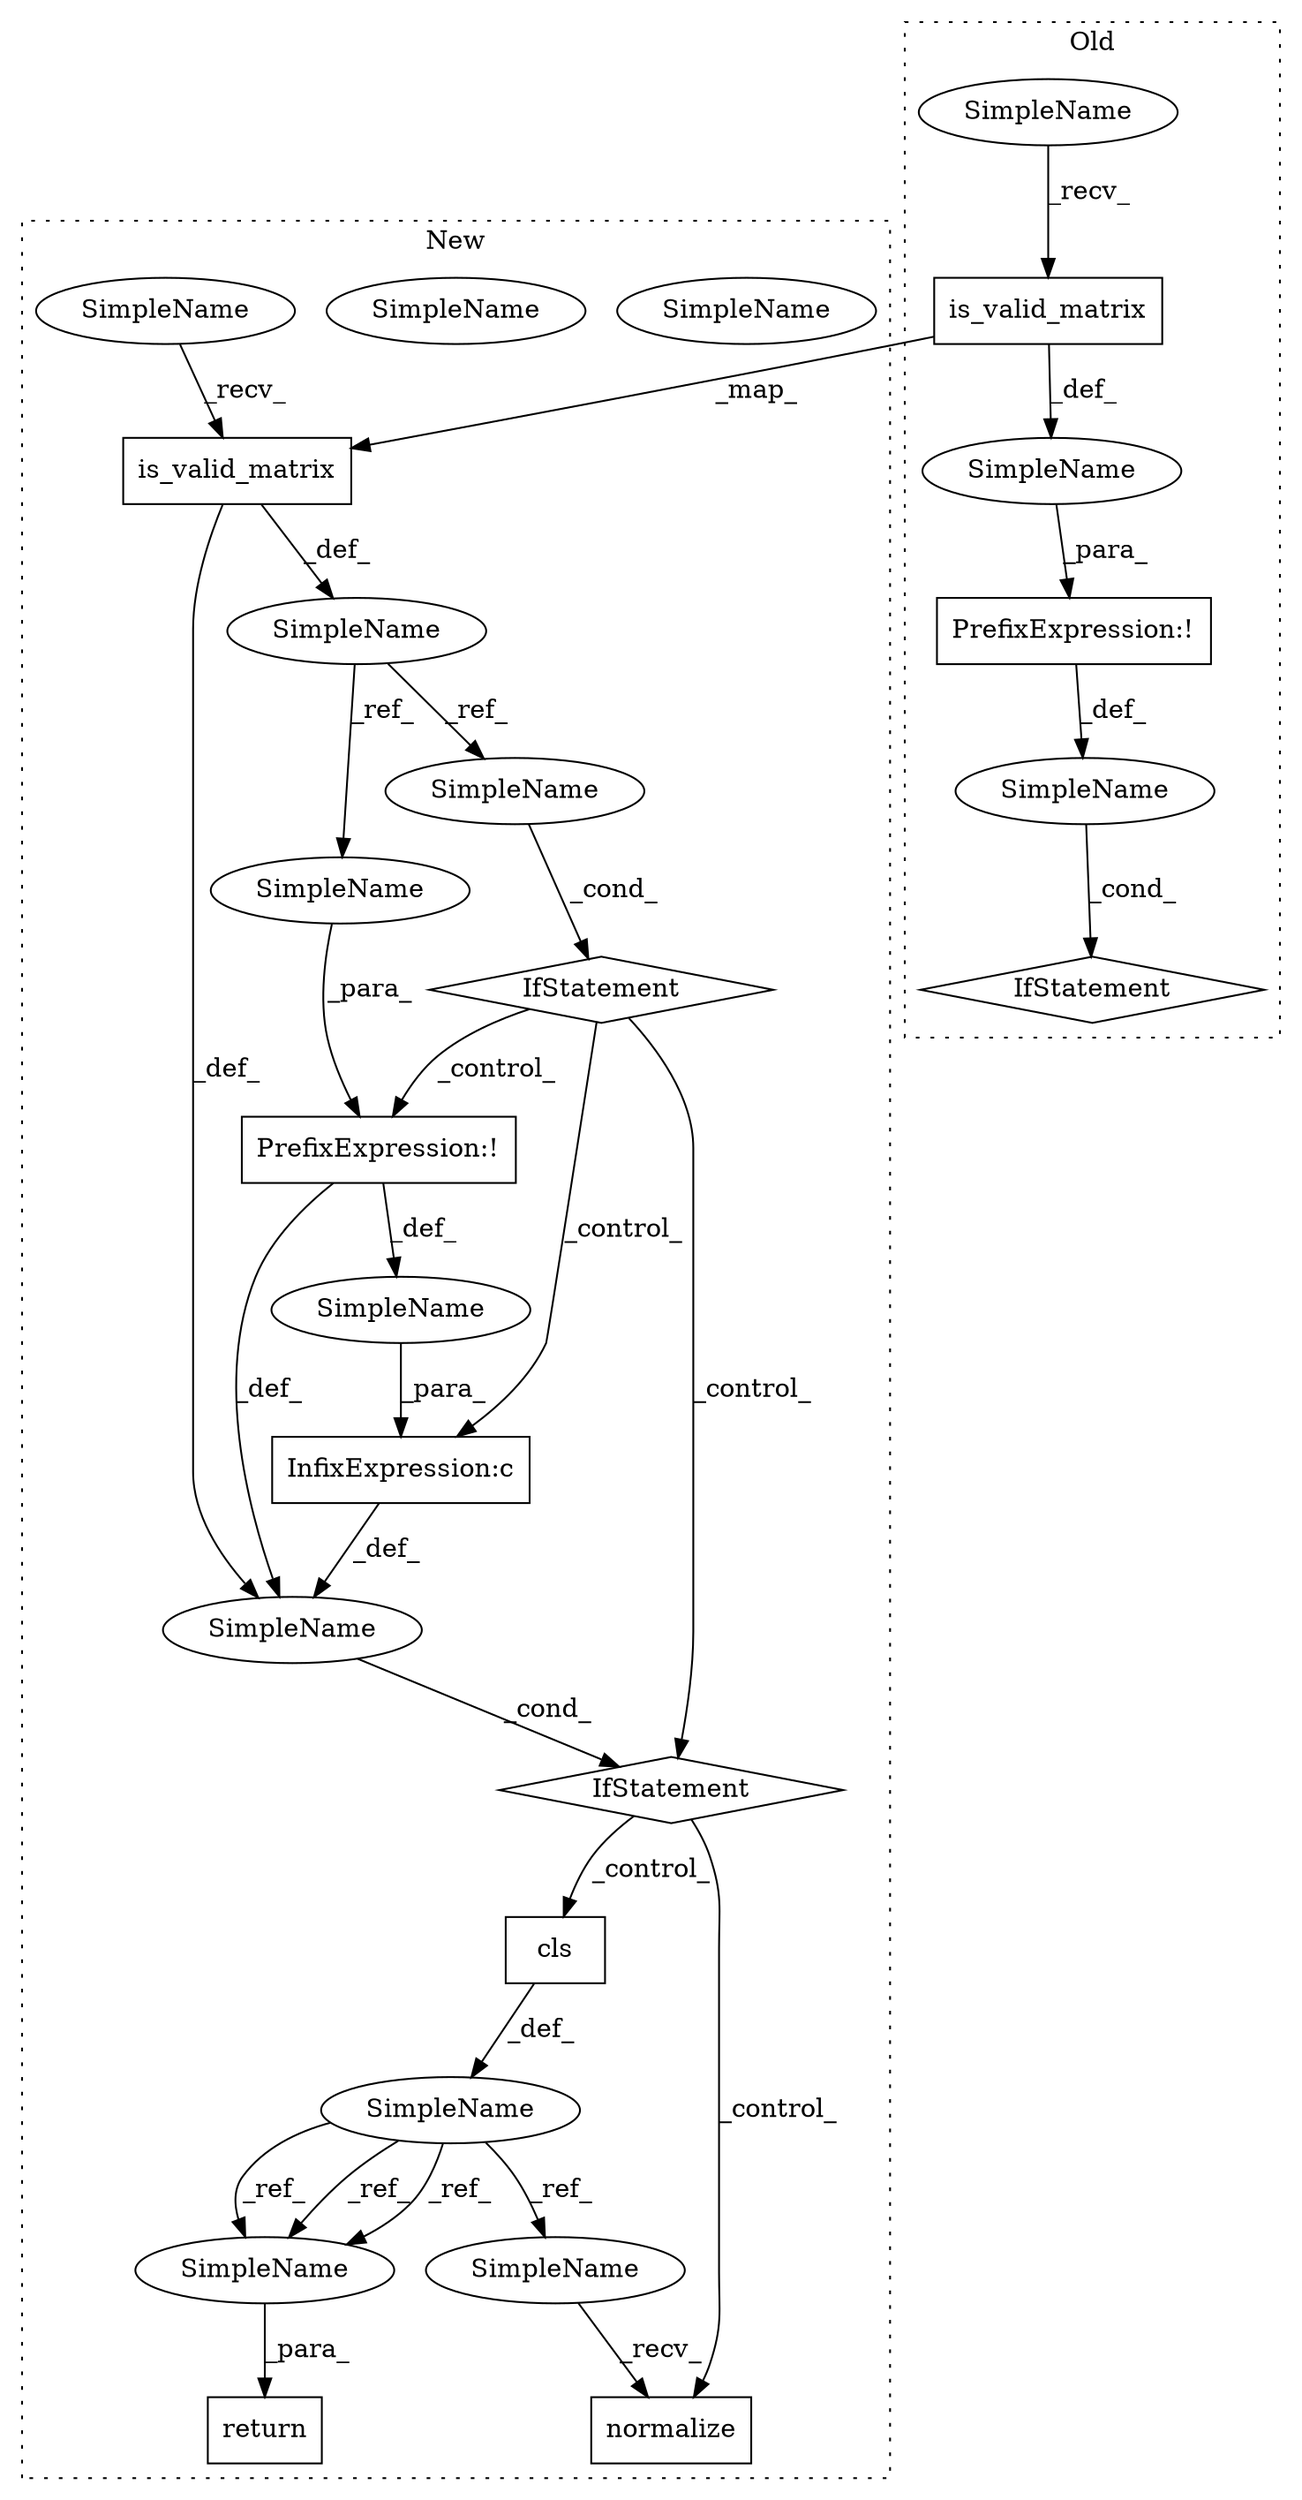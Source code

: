 digraph G {
subgraph cluster0 {
1 [label="is_valid_matrix" a="32" s="428,447" l="16,1" shape="box"];
12 [label="SimpleName" a="42" s="" l="" shape="ellipse"];
13 [label="IfStatement" a="25" s="419,448" l="4,2" shape="diamond"];
16 [label="SimpleName" a="42" s="" l="" shape="ellipse"];
17 [label="PrefixExpression:!" a="38" s="423" l="1" shape="box"];
22 [label="SimpleName" a="42" s="424" l="3" shape="ellipse"];
label = "Old";
style="dotted";
}
subgraph cluster1 {
2 [label="is_valid_matrix" a="32" s="474,493" l="16,1" shape="box"];
3 [label="IfStatement" a="25" s="669,699" l="4,2" shape="diamond"];
4 [label="cls" a="32" s="716,833" l="4,1" shape="box"];
5 [label="SimpleName" a="42" s="" l="" shape="ellipse"];
6 [label="InfixExpression:c" a="27" s="686" l="4" shape="box"];
7 [label="PrefixExpression:!" a="38" s="673" l="1" shape="box"];
8 [label="SimpleName" a="42" s="709" l="6" shape="ellipse"];
9 [label="normalize" a="32" s="849" l="11" shape="box"];
10 [label="SimpleName" a="42" s="" l="" shape="ellipse"];
11 [label="SimpleName" a="42" s="457" l="12" shape="ellipse"];
14 [label="IfStatement" a="25" s="500,516" l="4,2" shape="diamond"];
15 [label="return" a="41" s="990" l="7" shape="box"];
18 [label="SimpleName" a="42" s="997" l="6" shape="ellipse"];
19 [label="SimpleName" a="42" s="997" l="6" shape="ellipse"];
20 [label="SimpleName" a="42" s="997" l="6" shape="ellipse"];
21 [label="SimpleName" a="42" s="842" l="6" shape="ellipse"];
23 [label="SimpleName" a="42" s="470" l="3" shape="ellipse"];
24 [label="SimpleName" a="42" s="504" l="12" shape="ellipse"];
25 [label="SimpleName" a="42" s="674" l="12" shape="ellipse"];
label = "New";
style="dotted";
}
1 -> 2 [label="_map_"];
1 -> 16 [label="_def_"];
2 -> 10 [label="_def_"];
2 -> 11 [label="_def_"];
3 -> 4 [label="_control_"];
3 -> 9 [label="_control_"];
4 -> 8 [label="_def_"];
5 -> 6 [label="_para_"];
6 -> 10 [label="_def_"];
7 -> 5 [label="_def_"];
7 -> 10 [label="_def_"];
8 -> 20 [label="_ref_"];
8 -> 20 [label="_ref_"];
8 -> 21 [label="_ref_"];
8 -> 20 [label="_ref_"];
10 -> 3 [label="_cond_"];
11 -> 24 [label="_ref_"];
11 -> 25 [label="_ref_"];
12 -> 13 [label="_cond_"];
14 -> 7 [label="_control_"];
14 -> 6 [label="_control_"];
14 -> 3 [label="_control_"];
16 -> 17 [label="_para_"];
17 -> 12 [label="_def_"];
20 -> 15 [label="_para_"];
21 -> 9 [label="_recv_"];
22 -> 1 [label="_recv_"];
23 -> 2 [label="_recv_"];
24 -> 14 [label="_cond_"];
25 -> 7 [label="_para_"];
}